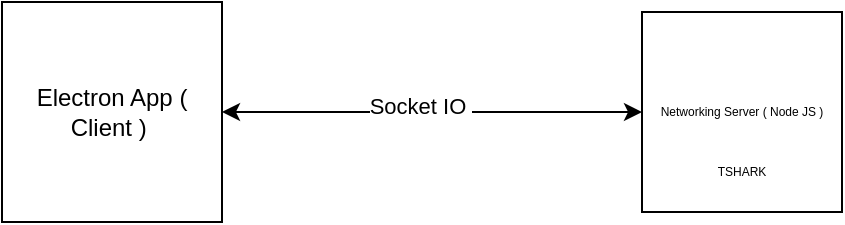 <mxfile>
    <diagram id="RMuZ1mjswI28hwQgSMnG" name="Page-1">
        <mxGraphModel dx="627" dy="291" grid="1" gridSize="10" guides="1" tooltips="1" connect="1" arrows="1" fold="1" page="1" pageScale="1" pageWidth="850" pageHeight="1100" math="0" shadow="0">
            <root>
                <mxCell id="0"/>
                <mxCell id="1" parent="0"/>
                <mxCell id="2" value="Electron App ( Client )&amp;nbsp;" style="whiteSpace=wrap;html=1;aspect=fixed;" parent="1" vertex="1">
                    <mxGeometry x="240" y="300" width="110" height="110" as="geometry"/>
                </mxCell>
                <mxCell id="3" value="Networking Server ( Node JS )" style="whiteSpace=wrap;html=1;aspect=fixed;fontSize=6;" parent="1" vertex="1">
                    <mxGeometry x="560" y="305" width="100" height="100" as="geometry"/>
                </mxCell>
                <mxCell id="7" value="" style="endArrow=classic;startArrow=classic;html=1;exitX=1;exitY=0.5;exitDx=0;exitDy=0;entryX=0;entryY=0.5;entryDx=0;entryDy=0;" parent="1" source="2" target="3" edge="1">
                    <mxGeometry width="50" height="50" relative="1" as="geometry">
                        <mxPoint x="390" y="450" as="sourcePoint"/>
                        <mxPoint x="440" y="400" as="targetPoint"/>
                    </mxGeometry>
                </mxCell>
                <mxCell id="9" value="Socket IO&amp;nbsp;&lt;br&gt;" style="edgeLabel;html=1;align=center;verticalAlign=middle;resizable=0;points=[];" parent="7" vertex="1" connectable="0">
                    <mxGeometry x="-0.057" y="3" relative="1" as="geometry">
                        <mxPoint as="offset"/>
                    </mxGeometry>
                </mxCell>
                <mxCell id="10" value="TSHARK" style="rounded=1;whiteSpace=wrap;html=1;strokeColor=none;fontSize=6;" parent="1" vertex="1">
                    <mxGeometry x="585" y="380" width="50" height="10" as="geometry"/>
                </mxCell>
            </root>
        </mxGraphModel>
    </diagram>
</mxfile>